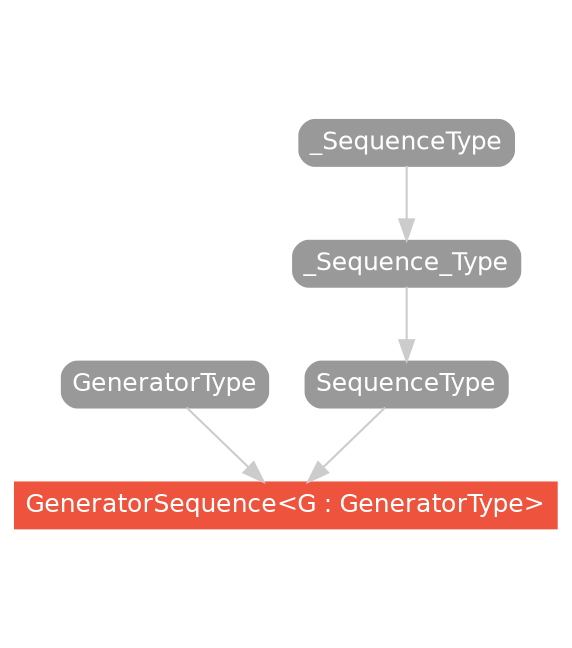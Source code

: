 strict digraph "GeneratorSequence<G : GeneratorType> - Type Hierarchy - SwiftDoc.org" {
    pad="0.1,0.8"
    node [shape=box, style="filled,rounded", color="#999999", fillcolor="#999999", fontcolor=white, fontname=Helvetica, fontnames="Helvetica,sansserif", fontsize=12, margin="0.07,0.05", height="0.3"]
    edge [color="#cccccc"]
    "GeneratorSequence<G : GeneratorType>" [URL="/type/GeneratorSequence/", style="filled", fillcolor="#ee543d", color="#ee543d"]
    "GeneratorType" [URL="/protocol/GeneratorType/"]
    "SequenceType" [URL="/protocol/SequenceType/"]
    "_SequenceType" [URL="/protocol/_SequenceType/"]
    "_Sequence_Type" [URL="/protocol/_Sequence_Type/"]    "GeneratorType" -> "GeneratorSequence<G : GeneratorType>"
    "SequenceType" -> "GeneratorSequence<G : GeneratorType>"
    "_Sequence_Type" -> "SequenceType"
    "_SequenceType" -> "_Sequence_Type"
    subgraph Types {
        rank = max; "GeneratorSequence<G : GeneratorType>";
    }
}